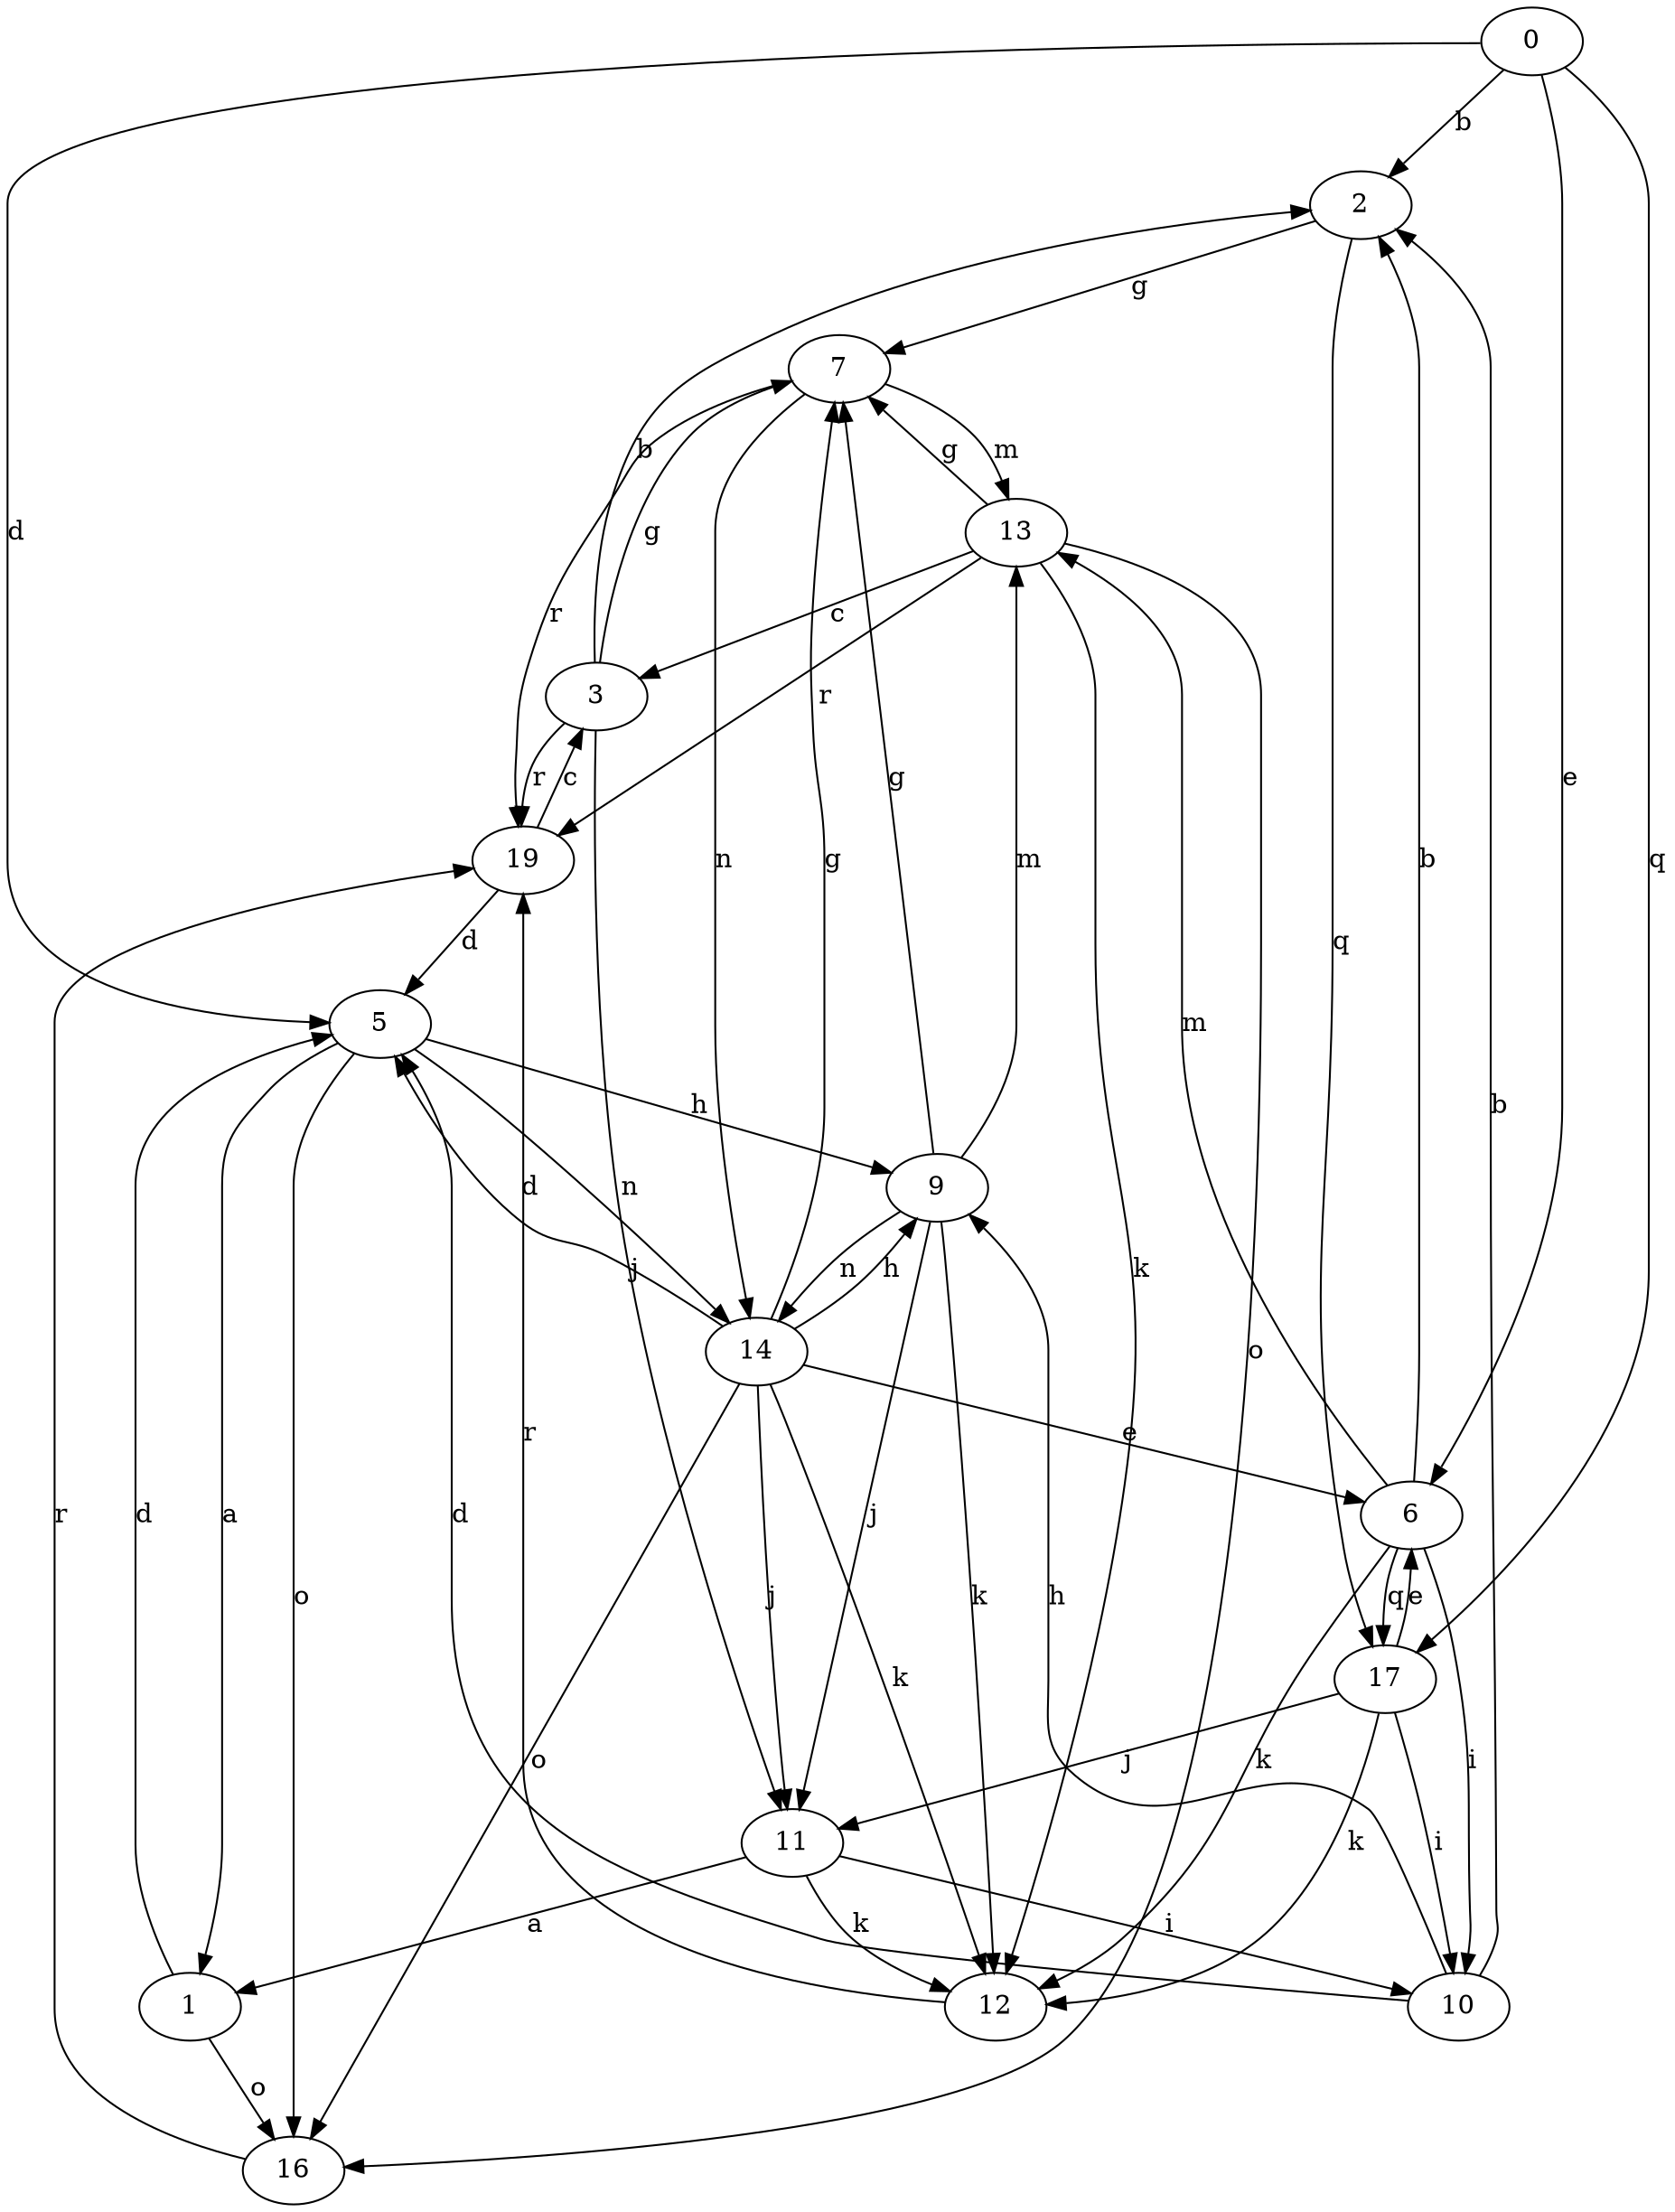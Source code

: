 strict digraph  {
0;
1;
2;
3;
5;
6;
7;
9;
10;
11;
12;
13;
14;
16;
17;
19;
0 -> 2  [label=b];
0 -> 5  [label=d];
0 -> 6  [label=e];
0 -> 17  [label=q];
1 -> 5  [label=d];
1 -> 16  [label=o];
2 -> 7  [label=g];
2 -> 17  [label=q];
3 -> 2  [label=b];
3 -> 7  [label=g];
3 -> 11  [label=j];
3 -> 19  [label=r];
5 -> 1  [label=a];
5 -> 9  [label=h];
5 -> 14  [label=n];
5 -> 16  [label=o];
6 -> 2  [label=b];
6 -> 10  [label=i];
6 -> 12  [label=k];
6 -> 13  [label=m];
6 -> 17  [label=q];
7 -> 13  [label=m];
7 -> 14  [label=n];
7 -> 19  [label=r];
9 -> 7  [label=g];
9 -> 11  [label=j];
9 -> 12  [label=k];
9 -> 13  [label=m];
9 -> 14  [label=n];
10 -> 2  [label=b];
10 -> 5  [label=d];
10 -> 9  [label=h];
11 -> 1  [label=a];
11 -> 10  [label=i];
11 -> 12  [label=k];
12 -> 19  [label=r];
13 -> 3  [label=c];
13 -> 7  [label=g];
13 -> 12  [label=k];
13 -> 16  [label=o];
13 -> 19  [label=r];
14 -> 5  [label=d];
14 -> 6  [label=e];
14 -> 7  [label=g];
14 -> 9  [label=h];
14 -> 11  [label=j];
14 -> 12  [label=k];
14 -> 16  [label=o];
16 -> 19  [label=r];
17 -> 6  [label=e];
17 -> 10  [label=i];
17 -> 11  [label=j];
17 -> 12  [label=k];
19 -> 3  [label=c];
19 -> 5  [label=d];
}
